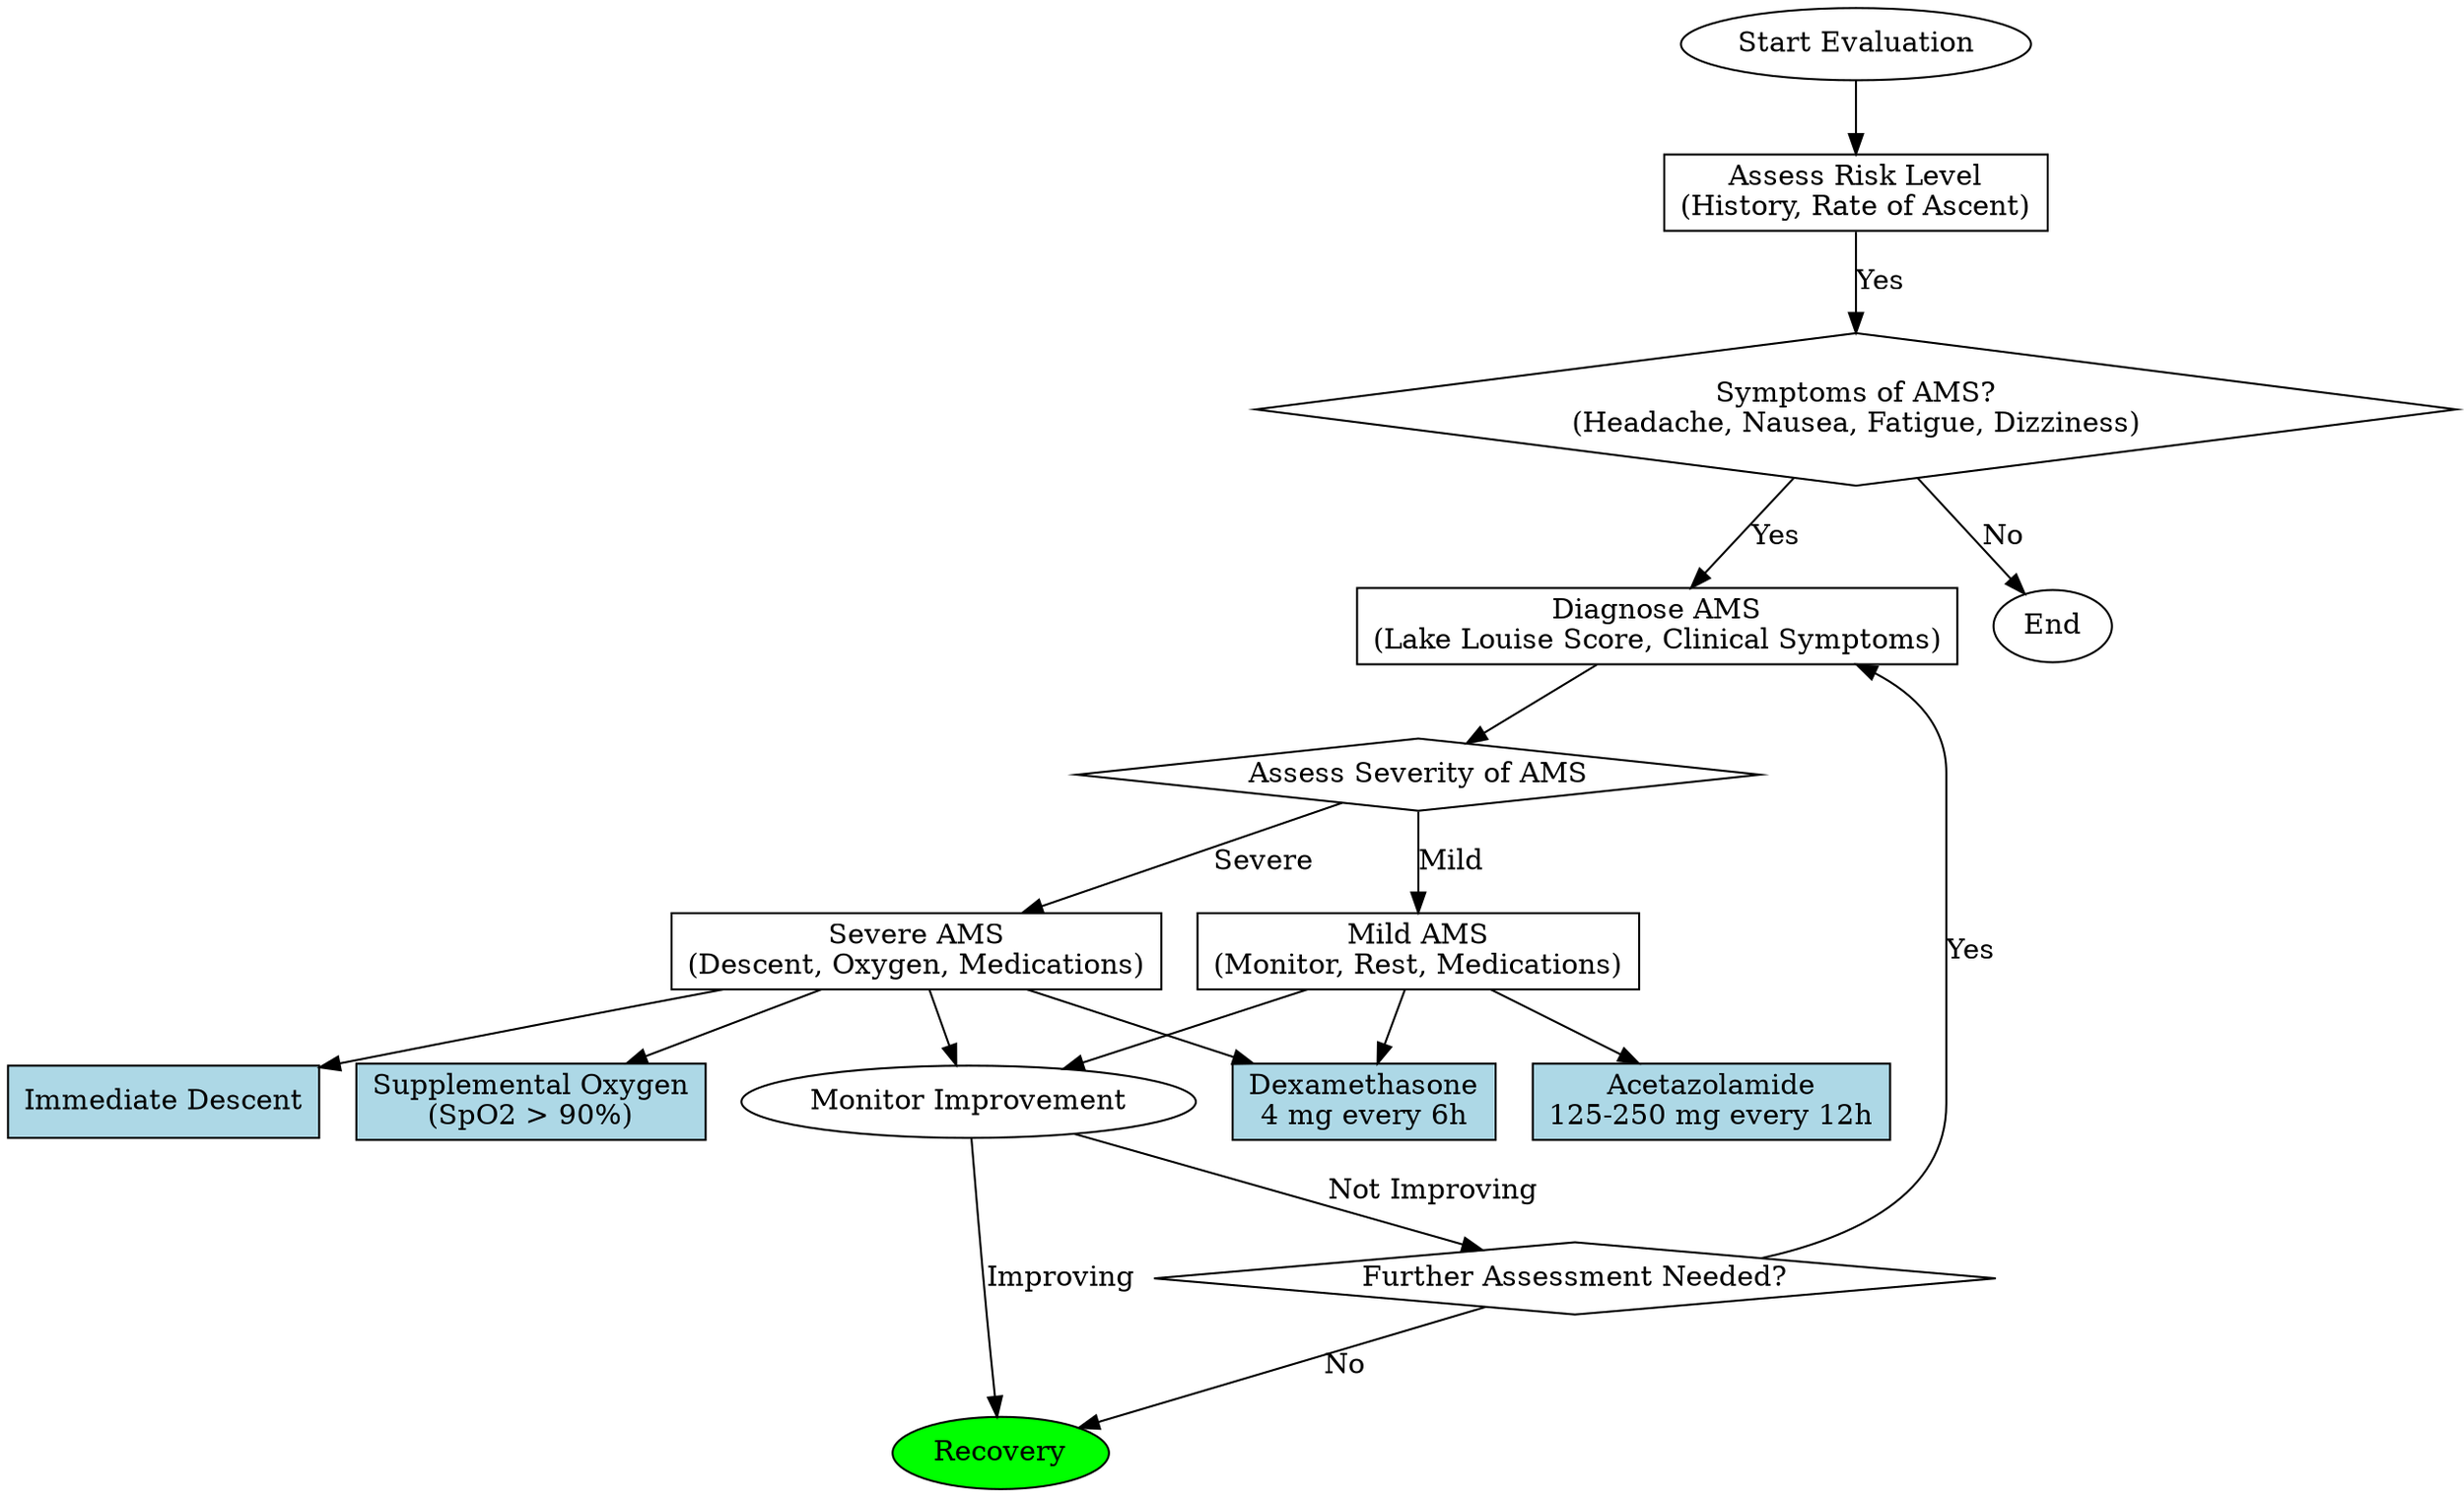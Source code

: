 digraph AMS {
    node [shape=box];
    
    Start [shape=ellipse, label="Start Evaluation"];
    Assess_Risk [label="Assess Risk Level\n(History, Rate of Ascent)"];
    Symptoms_AMS [label="Symptoms of AMS?\n(Headache, Nausea, Fatigue, Dizziness)", shape=diamond];
    AMS_Diagnosis [label="Diagnose AMS\n(Lake Louise Score, Clinical Symptoms)"];
    AMS_Severity [label="Assess Severity of AMS", shape=diamond];
    Mild_AMS [label="Mild AMS\n(Monitor, Rest, Medications)"];
    Severe_AMS [label="Severe AMS\n(Descent, Oxygen, Medications)"];
    Acetazolamide [label="Acetazolamide\n125-250 mg every 12h", style=filled, fillcolor=lightblue];
    Dexamethasone [label="Dexamethasone\n4 mg every 6h", style=filled, fillcolor=lightblue];
    Descent [label="Immediate Descent", style=filled, fillcolor=lightblue];
    Supplemental_Oxygen [label="Supplemental Oxygen\n(SpO2 > 90%)", style=filled, fillcolor=lightblue];
    Monitor_Improvement [label="Monitor Improvement", shape=ellipse];
    Recovery [label="Recovery", shape=ellipse, style=filled, fillcolor=green];
    Further_Assessment [label="Further Assessment Needed?", shape=diamond];
    End [shape=ellipse, label="End"];

    Start -> Assess_Risk;
    Assess_Risk -> Symptoms_AMS [label="Yes"];
    Symptoms_AMS -> AMS_Diagnosis [label="Yes"];
    Symptoms_AMS -> End [label="No"];
    AMS_Diagnosis -> AMS_Severity;
    AMS_Severity -> Mild_AMS [label="Mild"];
    AMS_Severity -> Severe_AMS [label="Severe"];
    Mild_AMS -> Acetazolamide;
    Mild_AMS -> Dexamethasone;
    Mild_AMS -> Monitor_Improvement;
    Severe_AMS -> Descent;
    Severe_AMS -> Supplemental_Oxygen;
    Severe_AMS -> Dexamethasone;
    Severe_AMS -> Monitor_Improvement;
    Monitor_Improvement -> Recovery [label="Improving"];
    Monitor_Improvement -> Further_Assessment [label="Not Improving"];
    Further_Assessment -> AMS_Diagnosis [label="Yes"];
    Further_Assessment -> Recovery [label="No"];
}
